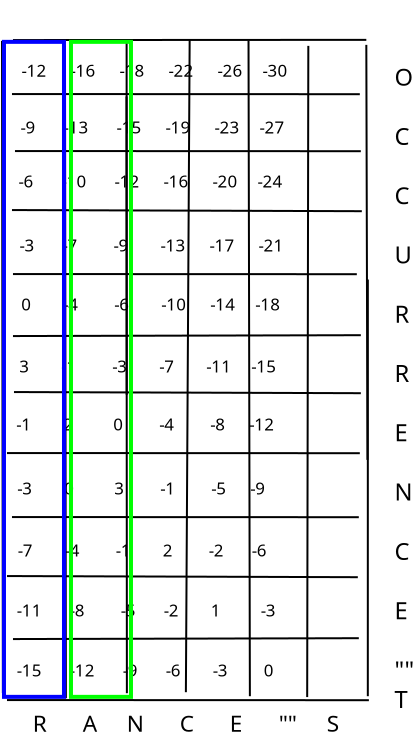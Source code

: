 <?xml version="1.0" encoding="UTF-8"?>
<dia:diagram xmlns:dia="http://www.lysator.liu.se/~alla/dia/">
  <dia:layer name="Background" visible="true" active="true">
    <dia:object type="Standard - Text" version="1" id="O0">
      <dia:attribute name="obj_pos">
        <dia:point val="46.435,20.343"/>
      </dia:attribute>
      <dia:attribute name="obj_bb">
        <dia:rectangle val="46.435,19.748;46.435,20.495"/>
      </dia:attribute>
      <dia:attribute name="text">
        <dia:composite type="text">
          <dia:attribute name="string">
            <dia:string>##</dia:string>
          </dia:attribute>
          <dia:attribute name="font">
            <dia:font family="sans" style="0" name="Helvetica"/>
          </dia:attribute>
          <dia:attribute name="height">
            <dia:real val="0.8"/>
          </dia:attribute>
          <dia:attribute name="pos">
            <dia:point val="46.435,20.343"/>
          </dia:attribute>
          <dia:attribute name="color">
            <dia:color val="#000000"/>
          </dia:attribute>
          <dia:attribute name="alignment">
            <dia:enum val="0"/>
          </dia:attribute>
        </dia:composite>
      </dia:attribute>
      <dia:attribute name="valign">
        <dia:enum val="3"/>
      </dia:attribute>
    </dia:object>
    <dia:object type="Standard - Line" version="0" id="O1">
      <dia:attribute name="obj_pos">
        <dia:point val="28.685,8.117"/>
      </dia:attribute>
      <dia:attribute name="obj_bb">
        <dia:rectangle val="28.635,8.057;46.402,8.167"/>
      </dia:attribute>
      <dia:attribute name="conn_endpoints">
        <dia:point val="28.685,8.117"/>
        <dia:point val="46.352,8.107"/>
      </dia:attribute>
      <dia:attribute name="numcp">
        <dia:int val="1"/>
      </dia:attribute>
    </dia:object>
    <dia:object type="Standard - Line" version="0" id="O2">
      <dia:attribute name="obj_pos">
        <dia:point val="34.367,8.087"/>
      </dia:attribute>
      <dia:attribute name="obj_bb">
        <dia:rectangle val="34.317,8.037;34.421,25.906"/>
      </dia:attribute>
      <dia:attribute name="conn_endpoints">
        <dia:point val="34.367,8.087"/>
        <dia:point val="34.371,25.856"/>
      </dia:attribute>
      <dia:attribute name="numcp">
        <dia:int val="1"/>
      </dia:attribute>
      <dia:connections>
        <dia:connection handle="1" to="O6" connection="0"/>
      </dia:connections>
    </dia:object>
    <dia:object type="Standard - Line" version="0" id="O3">
      <dia:attribute name="obj_pos">
        <dia:point val="28.635,10.817"/>
      </dia:attribute>
      <dia:attribute name="obj_bb">
        <dia:rectangle val="28.585,10.767;46.077,10.874"/>
      </dia:attribute>
      <dia:attribute name="conn_endpoints">
        <dia:point val="28.635,10.817"/>
        <dia:point val="46.027,10.824"/>
      </dia:attribute>
      <dia:attribute name="numcp">
        <dia:int val="1"/>
      </dia:attribute>
    </dia:object>
    <dia:object type="Standard - Line" version="0" id="O4">
      <dia:attribute name="obj_pos">
        <dia:point val="37.519,8.112"/>
      </dia:attribute>
      <dia:attribute name="obj_bb">
        <dia:rectangle val="37.279,8.062;37.569,40.774"/>
      </dia:attribute>
      <dia:attribute name="conn_endpoints">
        <dia:point val="37.519,8.112"/>
        <dia:point val="37.33,40.724"/>
      </dia:attribute>
      <dia:attribute name="numcp">
        <dia:int val="1"/>
      </dia:attribute>
      <dia:connections>
        <dia:connection handle="0" to="O1" connection="0"/>
      </dia:connections>
    </dia:object>
    <dia:object type="Standard - Line" version="0" id="O5">
      <dia:attribute name="obj_pos">
        <dia:point val="31.285,8.417"/>
      </dia:attribute>
      <dia:attribute name="obj_bb">
        <dia:rectangle val="31.235,8.367;31.38,41.074"/>
      </dia:attribute>
      <dia:attribute name="conn_endpoints">
        <dia:point val="31.285,8.417"/>
        <dia:point val="31.33,41.024"/>
      </dia:attribute>
      <dia:attribute name="numcp">
        <dia:int val="1"/>
      </dia:attribute>
    </dia:object>
    <dia:object type="Standard - Line" version="0" id="O6">
      <dia:attribute name="obj_pos">
        <dia:point val="34.362,10.937"/>
      </dia:attribute>
      <dia:attribute name="obj_bb">
        <dia:rectangle val="34.312,10.887;34.43,40.824"/>
      </dia:attribute>
      <dia:attribute name="conn_endpoints">
        <dia:point val="34.362,10.937"/>
        <dia:point val="34.38,40.774"/>
      </dia:attribute>
      <dia:attribute name="numcp">
        <dia:int val="1"/>
      </dia:attribute>
    </dia:object>
    <dia:object type="Standard - Line" version="0" id="O7">
      <dia:attribute name="obj_pos">
        <dia:point val="28.785,13.667"/>
      </dia:attribute>
      <dia:attribute name="obj_bb">
        <dia:rectangle val="28.735,13.617;46.127,13.724"/>
      </dia:attribute>
      <dia:attribute name="conn_endpoints">
        <dia:point val="28.785,13.667"/>
        <dia:point val="46.077,13.674"/>
      </dia:attribute>
      <dia:attribute name="numcp">
        <dia:int val="1"/>
      </dia:attribute>
    </dia:object>
    <dia:object type="Standard - Line" version="0" id="O8">
      <dia:attribute name="obj_pos">
        <dia:point val="40.462,8.137"/>
      </dia:attribute>
      <dia:attribute name="obj_bb">
        <dia:rectangle val="40.412,8.087;40.58,40.974"/>
      </dia:attribute>
      <dia:attribute name="conn_endpoints">
        <dia:point val="40.462,8.137"/>
        <dia:point val="40.53,40.924"/>
      </dia:attribute>
      <dia:attribute name="numcp">
        <dia:int val="1"/>
      </dia:attribute>
    </dia:object>
    <dia:object type="Standard - Line" version="0" id="O9">
      <dia:attribute name="obj_pos">
        <dia:point val="43.452,8.407"/>
      </dia:attribute>
      <dia:attribute name="obj_bb">
        <dia:rectangle val="43.345,8.357;43.502,41.017"/>
      </dia:attribute>
      <dia:attribute name="conn_endpoints">
        <dia:point val="43.452,8.407"/>
        <dia:point val="43.395,40.967"/>
      </dia:attribute>
      <dia:attribute name="numcp">
        <dia:int val="1"/>
      </dia:attribute>
    </dia:object>
    <dia:object type="Standard - Line" version="0" id="O10">
      <dia:attribute name="obj_pos">
        <dia:point val="46.352,8.357"/>
      </dia:attribute>
      <dia:attribute name="obj_bb">
        <dia:rectangle val="46.301,8.307;46.458,29.157"/>
      </dia:attribute>
      <dia:attribute name="conn_endpoints">
        <dia:point val="46.352,8.357"/>
        <dia:point val="46.408,29.107"/>
      </dia:attribute>
      <dia:attribute name="numcp">
        <dia:int val="1"/>
      </dia:attribute>
    </dia:object>
    <dia:object type="Standard - Line" version="0" id="O11">
      <dia:attribute name="obj_pos">
        <dia:point val="28.635,16.617"/>
      </dia:attribute>
      <dia:attribute name="obj_bb">
        <dia:rectangle val="28.585,16.567;46.177,16.724"/>
      </dia:attribute>
      <dia:attribute name="conn_endpoints">
        <dia:point val="28.635,16.617"/>
        <dia:point val="46.127,16.674"/>
      </dia:attribute>
      <dia:attribute name="numcp">
        <dia:int val="1"/>
      </dia:attribute>
    </dia:object>
    <dia:object type="Standard - Line" version="0" id="O12">
      <dia:attribute name="obj_pos">
        <dia:point val="28.685,19.817"/>
      </dia:attribute>
      <dia:attribute name="obj_bb">
        <dia:rectangle val="28.635,19.767;45.927,19.874"/>
      </dia:attribute>
      <dia:attribute name="conn_endpoints">
        <dia:point val="28.685,19.817"/>
        <dia:point val="45.877,19.824"/>
      </dia:attribute>
      <dia:attribute name="numcp">
        <dia:int val="1"/>
      </dia:attribute>
    </dia:object>
    <dia:object type="Standard - Text" version="1" id="O13">
      <dia:attribute name="obj_pos">
        <dia:point val="33.972,6.957"/>
      </dia:attribute>
      <dia:attribute name="obj_bb">
        <dia:rectangle val="33.972,6.362;33.972,7.11"/>
      </dia:attribute>
      <dia:attribute name="text">
        <dia:composite type="text">
          <dia:attribute name="string">
            <dia:string>##</dia:string>
          </dia:attribute>
          <dia:attribute name="font">
            <dia:font family="sans" style="0" name="Helvetica"/>
          </dia:attribute>
          <dia:attribute name="height">
            <dia:real val="0.8"/>
          </dia:attribute>
          <dia:attribute name="pos">
            <dia:point val="33.972,6.957"/>
          </dia:attribute>
          <dia:attribute name="color">
            <dia:color val="#000000"/>
          </dia:attribute>
          <dia:attribute name="alignment">
            <dia:enum val="0"/>
          </dia:attribute>
        </dia:composite>
      </dia:attribute>
      <dia:attribute name="valign">
        <dia:enum val="3"/>
      </dia:attribute>
    </dia:object>
    <dia:object type="Standard - Line" version="0" id="O14">
      <dia:attribute name="obj_pos">
        <dia:point val="28.685,22.917"/>
      </dia:attribute>
      <dia:attribute name="obj_bb">
        <dia:rectangle val="28.635,22.824;46.127,22.967"/>
      </dia:attribute>
      <dia:attribute name="conn_endpoints">
        <dia:point val="28.685,22.917"/>
        <dia:point val="46.077,22.874"/>
      </dia:attribute>
      <dia:attribute name="numcp">
        <dia:int val="1"/>
      </dia:attribute>
    </dia:object>
    <dia:object type="Standard - Line" version="0" id="O15">
      <dia:attribute name="obj_pos">
        <dia:point val="28.735,25.717"/>
      </dia:attribute>
      <dia:attribute name="obj_bb">
        <dia:rectangle val="28.685,25.667;46.127,25.824"/>
      </dia:attribute>
      <dia:attribute name="conn_endpoints">
        <dia:point val="28.735,25.717"/>
        <dia:point val="46.077,25.774"/>
      </dia:attribute>
      <dia:attribute name="numcp">
        <dia:int val="1"/>
      </dia:attribute>
    </dia:object>
    <dia:object type="Standard - Line" version="0" id="O16">
      <dia:attribute name="obj_pos">
        <dia:point val="46.428,20.092"/>
      </dia:attribute>
      <dia:attribute name="obj_bb">
        <dia:rectangle val="46.377,20.042;46.478,40.974"/>
      </dia:attribute>
      <dia:attribute name="conn_endpoints">
        <dia:point val="46.428,20.092"/>
        <dia:point val="46.427,40.924"/>
      </dia:attribute>
      <dia:attribute name="numcp">
        <dia:int val="1"/>
      </dia:attribute>
    </dia:object>
    <dia:object type="Standard - Line" version="0" id="O17">
      <dia:attribute name="obj_pos">
        <dia:point val="28.385,28.767"/>
      </dia:attribute>
      <dia:attribute name="obj_bb">
        <dia:rectangle val="28.335,28.717;46.077,28.824"/>
      </dia:attribute>
      <dia:attribute name="conn_endpoints">
        <dia:point val="28.385,28.767"/>
        <dia:point val="46.027,28.774"/>
      </dia:attribute>
      <dia:attribute name="numcp">
        <dia:int val="1"/>
      </dia:attribute>
    </dia:object>
    <dia:object type="Standard - Line" version="0" id="O18">
      <dia:attribute name="obj_pos">
        <dia:point val="28.635,31.967"/>
      </dia:attribute>
      <dia:attribute name="obj_bb">
        <dia:rectangle val="28.585,31.917;46.027,32.024"/>
      </dia:attribute>
      <dia:attribute name="conn_endpoints">
        <dia:point val="28.635,31.967"/>
        <dia:point val="45.977,31.974"/>
      </dia:attribute>
      <dia:attribute name="numcp">
        <dia:int val="1"/>
      </dia:attribute>
    </dia:object>
    <dia:object type="Standard - Line" version="0" id="O19">
      <dia:attribute name="obj_pos">
        <dia:point val="28.385,34.917"/>
      </dia:attribute>
      <dia:attribute name="obj_bb">
        <dia:rectangle val="28.335,34.867;45.977,35.024"/>
      </dia:attribute>
      <dia:attribute name="conn_endpoints">
        <dia:point val="28.385,34.917"/>
        <dia:point val="45.927,34.974"/>
      </dia:attribute>
      <dia:attribute name="numcp">
        <dia:int val="1"/>
      </dia:attribute>
    </dia:object>
    <dia:object type="Standard - Line" version="0" id="O20">
      <dia:attribute name="obj_pos">
        <dia:point val="28.685,38.067"/>
      </dia:attribute>
      <dia:attribute name="obj_bb">
        <dia:rectangle val="28.635,37.974;46.027,38.117"/>
      </dia:attribute>
      <dia:attribute name="conn_endpoints">
        <dia:point val="28.685,38.067"/>
        <dia:point val="45.977,38.024"/>
      </dia:attribute>
      <dia:attribute name="numcp">
        <dia:int val="1"/>
      </dia:attribute>
    </dia:object>
    <dia:object type="Standard - Line" version="0" id="O21">
      <dia:attribute name="obj_pos">
        <dia:point val="28.385,41.117"/>
      </dia:attribute>
      <dia:attribute name="obj_bb">
        <dia:rectangle val="28.335,41.067;46.53,41.174"/>
      </dia:attribute>
      <dia:attribute name="conn_endpoints">
        <dia:point val="28.385,41.117"/>
        <dia:point val="46.48,41.124"/>
      </dia:attribute>
      <dia:attribute name="numcp">
        <dia:int val="1"/>
      </dia:attribute>
    </dia:object>
    <dia:object type="Standard - Text" version="1" id="O22">
      <dia:attribute name="obj_pos">
        <dia:point val="62.908,20.2"/>
      </dia:attribute>
      <dia:attribute name="obj_bb">
        <dia:rectangle val="62.908,19.605;62.908,20.352"/>
      </dia:attribute>
      <dia:attribute name="text">
        <dia:composite type="text">
          <dia:attribute name="string">
            <dia:string>##</dia:string>
          </dia:attribute>
          <dia:attribute name="font">
            <dia:font family="sans" style="0" name="Helvetica"/>
          </dia:attribute>
          <dia:attribute name="height">
            <dia:real val="0.8"/>
          </dia:attribute>
          <dia:attribute name="pos">
            <dia:point val="62.908,20.2"/>
          </dia:attribute>
          <dia:attribute name="color">
            <dia:color val="#000000"/>
          </dia:attribute>
          <dia:attribute name="alignment">
            <dia:enum val="0"/>
          </dia:attribute>
        </dia:composite>
      </dia:attribute>
      <dia:attribute name="valign">
        <dia:enum val="3"/>
      </dia:attribute>
    </dia:object>
    <dia:object type="Standard - Text" version="1" id="O23">
      <dia:attribute name="obj_pos">
        <dia:point val="47.758,7.432"/>
      </dia:attribute>
      <dia:attribute name="obj_bb">
        <dia:rectangle val="47.758,6.33;48.848,41.79"/>
      </dia:attribute>
      <dia:attribute name="text">
        <dia:composite type="text">
          <dia:attribute name="string">
            <dia:string>#

O

C

C

U

R

R

E

N

C

E

""
T#</dia:string>
          </dia:attribute>
          <dia:attribute name="font">
            <dia:font family="sans" style="0" name="Helvetica"/>
          </dia:attribute>
          <dia:attribute name="height">
            <dia:real val="1.482"/>
          </dia:attribute>
          <dia:attribute name="pos">
            <dia:point val="47.758,7.432"/>
          </dia:attribute>
          <dia:attribute name="color">
            <dia:color val="#000000"/>
          </dia:attribute>
          <dia:attribute name="alignment">
            <dia:enum val="0"/>
          </dia:attribute>
        </dia:composite>
      </dia:attribute>
      <dia:attribute name="valign">
        <dia:enum val="3"/>
      </dia:attribute>
    </dia:object>
    <dia:object type="Standard - Text" version="1" id="O24">
      <dia:attribute name="obj_pos">
        <dia:point val="29.672,42.707"/>
      </dia:attribute>
      <dia:attribute name="obj_bb">
        <dia:rectangle val="29.672,41.657;47.937,42.975"/>
      </dia:attribute>
      <dia:attribute name="text">
        <dia:composite type="text">
          <dia:attribute name="string">
            <dia:string>#R      A     N      C      E      ""     S #</dia:string>
          </dia:attribute>
          <dia:attribute name="font">
            <dia:font family="sans" style="0" name="Helvetica"/>
          </dia:attribute>
          <dia:attribute name="height">
            <dia:real val="1.411"/>
          </dia:attribute>
          <dia:attribute name="pos">
            <dia:point val="29.672,42.707"/>
          </dia:attribute>
          <dia:attribute name="color">
            <dia:color val="#000000"/>
          </dia:attribute>
          <dia:attribute name="alignment">
            <dia:enum val="0"/>
          </dia:attribute>
        </dia:composite>
      </dia:attribute>
      <dia:attribute name="valign">
        <dia:enum val="3"/>
      </dia:attribute>
    </dia:object>
    <dia:object type="Standard - Line" version="0" id="O25">
      <dia:attribute name="obj_pos">
        <dia:point val="28.136,8.157"/>
      </dia:attribute>
      <dia:attribute name="obj_bb">
        <dia:rectangle val="28.085,8.107;28.23,40.814"/>
      </dia:attribute>
      <dia:attribute name="conn_endpoints">
        <dia:point val="28.136,8.157"/>
        <dia:point val="28.18,40.764"/>
      </dia:attribute>
      <dia:attribute name="numcp">
        <dia:int val="1"/>
      </dia:attribute>
    </dia:object>
    <dia:object type="Standard - Text" version="1" id="O26">
      <dia:attribute name="obj_pos">
        <dia:point val="28.908,9.95"/>
      </dia:attribute>
      <dia:attribute name="obj_bb">
        <dia:rectangle val="28.908,9.162;45.588,10.15"/>
      </dia:attribute>
      <dia:attribute name="text">
        <dia:composite type="text">
          <dia:attribute name="string">
            <dia:string># -12      -16      -18      -22      -26     -30 #</dia:string>
          </dia:attribute>
          <dia:attribute name="font">
            <dia:font family="sans" style="0" name="Helvetica"/>
          </dia:attribute>
          <dia:attribute name="height">
            <dia:real val="1.058"/>
          </dia:attribute>
          <dia:attribute name="pos">
            <dia:point val="28.908,9.95"/>
          </dia:attribute>
          <dia:attribute name="color">
            <dia:color val="#000000"/>
          </dia:attribute>
          <dia:attribute name="alignment">
            <dia:enum val="0"/>
          </dia:attribute>
        </dia:composite>
      </dia:attribute>
      <dia:attribute name="valign">
        <dia:enum val="3"/>
      </dia:attribute>
    </dia:object>
    <dia:object type="Standard - Text" version="1" id="O27">
      <dia:attribute name="obj_pos">
        <dia:point val="28.662,12.795"/>
      </dia:attribute>
      <dia:attribute name="obj_bb">
        <dia:rectangle val="28.662,12.007;45.611,12.995"/>
      </dia:attribute>
      <dia:attribute name="text">
        <dia:composite type="text">
          <dia:attribute name="string">
            <dia:string>#  -9       -13       -15      -19      -23     -27 #</dia:string>
          </dia:attribute>
          <dia:attribute name="font">
            <dia:font family="sans" style="0" name="Helvetica"/>
          </dia:attribute>
          <dia:attribute name="height">
            <dia:real val="1.058"/>
          </dia:attribute>
          <dia:attribute name="pos">
            <dia:point val="28.662,12.795"/>
          </dia:attribute>
          <dia:attribute name="color">
            <dia:color val="#000000"/>
          </dia:attribute>
          <dia:attribute name="alignment">
            <dia:enum val="0"/>
          </dia:attribute>
        </dia:composite>
      </dia:attribute>
      <dia:attribute name="valign">
        <dia:enum val="3"/>
      </dia:attribute>
    </dia:object>
    <dia:object type="Standard - Text" version="1" id="O28">
      <dia:attribute name="obj_pos">
        <dia:point val="28.561,15.495"/>
      </dia:attribute>
      <dia:attribute name="obj_bb">
        <dia:rectangle val="28.561,14.707;45.511,15.695"/>
      </dia:attribute>
      <dia:attribute name="text">
        <dia:composite type="text">
          <dia:attribute name="string">
            <dia:string>#  -6       -10       -12      -16      -20     -24 #</dia:string>
          </dia:attribute>
          <dia:attribute name="font">
            <dia:font family="sans" style="0" name="Helvetica"/>
          </dia:attribute>
          <dia:attribute name="height">
            <dia:real val="1.058"/>
          </dia:attribute>
          <dia:attribute name="pos">
            <dia:point val="28.561,15.495"/>
          </dia:attribute>
          <dia:attribute name="color">
            <dia:color val="#000000"/>
          </dia:attribute>
          <dia:attribute name="alignment">
            <dia:enum val="0"/>
          </dia:attribute>
        </dia:composite>
      </dia:attribute>
      <dia:attribute name="valign">
        <dia:enum val="3"/>
      </dia:attribute>
    </dia:object>
    <dia:object type="Standard - Text" version="1" id="O29">
      <dia:attribute name="obj_pos">
        <dia:point val="28.811,18.695"/>
      </dia:attribute>
      <dia:attribute name="obj_bb">
        <dia:rectangle val="28.811,17.907;45.761,18.895"/>
      </dia:attribute>
      <dia:attribute name="text">
        <dia:composite type="text">
          <dia:attribute name="string">
            <dia:string># -3       -7         -9        -13      -17      -21 #</dia:string>
          </dia:attribute>
          <dia:attribute name="font">
            <dia:font family="sans" style="0" name="Helvetica"/>
          </dia:attribute>
          <dia:attribute name="height">
            <dia:real val="1.058"/>
          </dia:attribute>
          <dia:attribute name="pos">
            <dia:point val="28.811,18.695"/>
          </dia:attribute>
          <dia:attribute name="color">
            <dia:color val="#000000"/>
          </dia:attribute>
          <dia:attribute name="alignment">
            <dia:enum val="0"/>
          </dia:attribute>
        </dia:composite>
      </dia:attribute>
      <dia:attribute name="valign">
        <dia:enum val="3"/>
      </dia:attribute>
    </dia:object>
    <dia:object type="Standard - Text" version="1" id="O30">
      <dia:attribute name="obj_pos">
        <dia:point val="28.695,21.645"/>
      </dia:attribute>
      <dia:attribute name="obj_bb">
        <dia:rectangle val="28.695,20.857;45.61,21.845"/>
      </dia:attribute>
      <dia:attribute name="text">
        <dia:composite type="text">
          <dia:attribute name="string">
            <dia:string>#  0        -4         -6        -10      -14     -18 #</dia:string>
          </dia:attribute>
          <dia:attribute name="font">
            <dia:font family="sans" style="0" name="Helvetica"/>
          </dia:attribute>
          <dia:attribute name="height">
            <dia:real val="1.058"/>
          </dia:attribute>
          <dia:attribute name="pos">
            <dia:point val="28.695,21.645"/>
          </dia:attribute>
          <dia:attribute name="color">
            <dia:color val="#000000"/>
          </dia:attribute>
          <dia:attribute name="alignment">
            <dia:enum val="0"/>
          </dia:attribute>
        </dia:composite>
      </dia:attribute>
      <dia:attribute name="valign">
        <dia:enum val="3"/>
      </dia:attribute>
    </dia:object>
    <dia:object type="Standard - Text" version="1" id="O31">
      <dia:attribute name="obj_pos">
        <dia:point val="28.595,24.745"/>
      </dia:attribute>
      <dia:attribute name="obj_bb">
        <dia:rectangle val="28.595,23.957;45.51,24.945"/>
      </dia:attribute>
      <dia:attribute name="text">
        <dia:composite type="text">
          <dia:attribute name="string">
            <dia:string>#  3        -1         -3        -7        -11     -15 #</dia:string>
          </dia:attribute>
          <dia:attribute name="font">
            <dia:font family="sans" style="0" name="Helvetica"/>
          </dia:attribute>
          <dia:attribute name="height">
            <dia:real val="1.058"/>
          </dia:attribute>
          <dia:attribute name="pos">
            <dia:point val="28.595,24.745"/>
          </dia:attribute>
          <dia:attribute name="color">
            <dia:color val="#000000"/>
          </dia:attribute>
          <dia:attribute name="alignment">
            <dia:enum val="0"/>
          </dia:attribute>
        </dia:composite>
      </dia:attribute>
      <dia:attribute name="valign">
        <dia:enum val="3"/>
      </dia:attribute>
    </dia:object>
    <dia:object type="Standard - Text" version="1" id="O32">
      <dia:attribute name="obj_pos">
        <dia:point val="28.845,27.645"/>
      </dia:attribute>
      <dia:attribute name="obj_bb">
        <dia:rectangle val="28.845,26.857;45.455,27.845"/>
      </dia:attribute>
      <dia:attribute name="text">
        <dia:composite type="text">
          <dia:attribute name="string">
            <dia:string>#-1        2          0         -4         -8      -12 #</dia:string>
          </dia:attribute>
          <dia:attribute name="font">
            <dia:font family="sans" style="0" name="Helvetica"/>
          </dia:attribute>
          <dia:attribute name="height">
            <dia:real val="1.058"/>
          </dia:attribute>
          <dia:attribute name="pos">
            <dia:point val="28.845,27.645"/>
          </dia:attribute>
          <dia:attribute name="color">
            <dia:color val="#000000"/>
          </dia:attribute>
          <dia:attribute name="alignment">
            <dia:enum val="0"/>
          </dia:attribute>
        </dia:composite>
      </dia:attribute>
      <dia:attribute name="valign">
        <dia:enum val="3"/>
      </dia:attribute>
    </dia:object>
    <dia:object type="Standard - Text" version="1" id="O33">
      <dia:attribute name="obj_pos">
        <dia:point val="28.895,30.845"/>
      </dia:attribute>
      <dia:attribute name="obj_bb">
        <dia:rectangle val="28.895,30.057;44.695,31.045"/>
      </dia:attribute>
      <dia:attribute name="text">
        <dia:composite type="text">
          <dia:attribute name="string">
            <dia:string>#-3        0          3         -1         -5      -9#</dia:string>
          </dia:attribute>
          <dia:attribute name="font">
            <dia:font family="sans" style="0" name="Helvetica"/>
          </dia:attribute>
          <dia:attribute name="height">
            <dia:real val="1.058"/>
          </dia:attribute>
          <dia:attribute name="pos">
            <dia:point val="28.895,30.845"/>
          </dia:attribute>
          <dia:attribute name="color">
            <dia:color val="#000000"/>
          </dia:attribute>
          <dia:attribute name="alignment">
            <dia:enum val="0"/>
          </dia:attribute>
        </dia:composite>
      </dia:attribute>
      <dia:attribute name="valign">
        <dia:enum val="3"/>
      </dia:attribute>
    </dia:object>
    <dia:object type="Standard - Text" version="1" id="O34">
      <dia:attribute name="obj_pos">
        <dia:point val="28.92,33.945"/>
      </dia:attribute>
      <dia:attribute name="obj_bb">
        <dia:rectangle val="28.92,33.157;44.755,34.145"/>
      </dia:attribute>
      <dia:attribute name="text">
        <dia:composite type="text">
          <dia:attribute name="string">
            <dia:string>#-7        -4         -1        2         -2       -6#</dia:string>
          </dia:attribute>
          <dia:attribute name="font">
            <dia:font family="sans" style="0" name="Helvetica"/>
          </dia:attribute>
          <dia:attribute name="height">
            <dia:real val="1.058"/>
          </dia:attribute>
          <dia:attribute name="pos">
            <dia:point val="28.92,33.945"/>
          </dia:attribute>
          <dia:attribute name="color">
            <dia:color val="#000000"/>
          </dia:attribute>
          <dia:attribute name="alignment">
            <dia:enum val="0"/>
          </dia:attribute>
        </dia:composite>
      </dia:attribute>
      <dia:attribute name="valign">
        <dia:enum val="3"/>
      </dia:attribute>
    </dia:object>
    <dia:object type="Standard - Text" version="1" id="O35">
      <dia:attribute name="obj_pos">
        <dia:point val="28.87,36.945"/>
      </dia:attribute>
      <dia:attribute name="obj_bb">
        <dia:rectangle val="28.87,36.157;45.245,37.145"/>
      </dia:attribute>
      <dia:attribute name="text">
        <dia:composite type="text">
          <dia:attribute name="string">
            <dia:string>#-11       -8         -5       -2        1          -3#</dia:string>
          </dia:attribute>
          <dia:attribute name="font">
            <dia:font family="sans" style="0" name="Helvetica"/>
          </dia:attribute>
          <dia:attribute name="height">
            <dia:real val="1.058"/>
          </dia:attribute>
          <dia:attribute name="pos">
            <dia:point val="28.87,36.945"/>
          </dia:attribute>
          <dia:attribute name="color">
            <dia:color val="#000000"/>
          </dia:attribute>
          <dia:attribute name="alignment">
            <dia:enum val="0"/>
          </dia:attribute>
        </dia:composite>
      </dia:attribute>
      <dia:attribute name="valign">
        <dia:enum val="3"/>
      </dia:attribute>
    </dia:object>
    <dia:object type="Standard - Text" version="1" id="O36">
      <dia:attribute name="obj_pos">
        <dia:point val="28.87,39.945"/>
      </dia:attribute>
      <dia:attribute name="obj_bb">
        <dia:rectangle val="28.87,39.157;44.975,40.145"/>
      </dia:attribute>
      <dia:attribute name="text">
        <dia:composite type="text">
          <dia:attribute name="string">
            <dia:string>#-15       -12       -9       -6        -3         0#</dia:string>
          </dia:attribute>
          <dia:attribute name="font">
            <dia:font family="sans" style="0" name="Helvetica"/>
          </dia:attribute>
          <dia:attribute name="height">
            <dia:real val="1.058"/>
          </dia:attribute>
          <dia:attribute name="pos">
            <dia:point val="28.87,39.945"/>
          </dia:attribute>
          <dia:attribute name="color">
            <dia:color val="#000000"/>
          </dia:attribute>
          <dia:attribute name="alignment">
            <dia:enum val="0"/>
          </dia:attribute>
        </dia:composite>
      </dia:attribute>
      <dia:attribute name="valign">
        <dia:enum val="3"/>
      </dia:attribute>
    </dia:object>
    <dia:object type="Standard - Box" version="0" id="O37">
      <dia:attribute name="obj_pos">
        <dia:point val="28.235,8.207"/>
      </dia:attribute>
      <dia:attribute name="obj_bb">
        <dia:rectangle val="28.135,8.107;31.335,41.057"/>
      </dia:attribute>
      <dia:attribute name="elem_corner">
        <dia:point val="28.235,8.207"/>
      </dia:attribute>
      <dia:attribute name="elem_width">
        <dia:real val="3.0"/>
      </dia:attribute>
      <dia:attribute name="elem_height">
        <dia:real val="32.75"/>
      </dia:attribute>
      <dia:attribute name="border_width">
        <dia:real val="0.2"/>
      </dia:attribute>
      <dia:attribute name="border_color">
        <dia:color val="#0000ff"/>
      </dia:attribute>
      <dia:attribute name="show_background">
        <dia:boolean val="false"/>
      </dia:attribute>
    </dia:object>
    <dia:object type="Standard - Box" version="0" id="O38">
      <dia:attribute name="obj_pos">
        <dia:point val="31.585,8.207"/>
      </dia:attribute>
      <dia:attribute name="obj_bb">
        <dia:rectangle val="31.485,8.107;34.685,41.057"/>
      </dia:attribute>
      <dia:attribute name="elem_corner">
        <dia:point val="31.585,8.207"/>
      </dia:attribute>
      <dia:attribute name="elem_width">
        <dia:real val="3.0"/>
      </dia:attribute>
      <dia:attribute name="elem_height">
        <dia:real val="32.75"/>
      </dia:attribute>
      <dia:attribute name="border_width">
        <dia:real val="0.2"/>
      </dia:attribute>
      <dia:attribute name="border_color">
        <dia:color val="#00ff00"/>
      </dia:attribute>
      <dia:attribute name="show_background">
        <dia:boolean val="false"/>
      </dia:attribute>
    </dia:object>
  </dia:layer>
</dia:diagram>

